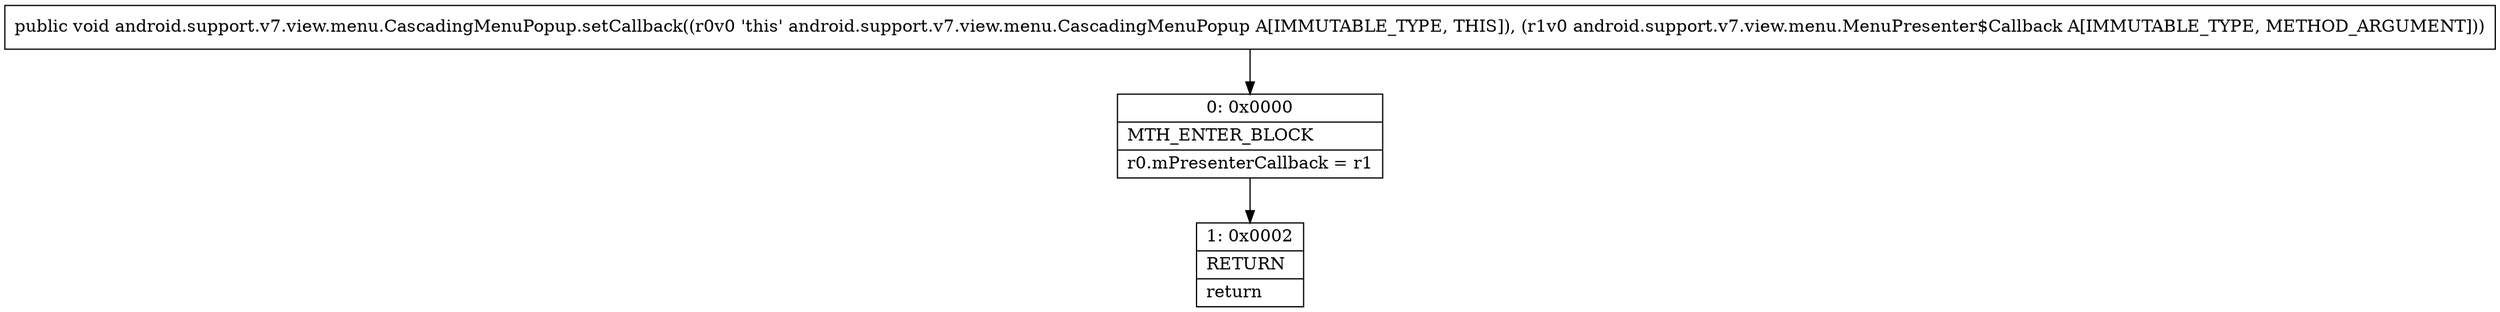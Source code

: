 digraph "CFG forandroid.support.v7.view.menu.CascadingMenuPopup.setCallback(Landroid\/support\/v7\/view\/menu\/MenuPresenter$Callback;)V" {
Node_0 [shape=record,label="{0\:\ 0x0000|MTH_ENTER_BLOCK\l|r0.mPresenterCallback = r1\l}"];
Node_1 [shape=record,label="{1\:\ 0x0002|RETURN\l|return\l}"];
MethodNode[shape=record,label="{public void android.support.v7.view.menu.CascadingMenuPopup.setCallback((r0v0 'this' android.support.v7.view.menu.CascadingMenuPopup A[IMMUTABLE_TYPE, THIS]), (r1v0 android.support.v7.view.menu.MenuPresenter$Callback A[IMMUTABLE_TYPE, METHOD_ARGUMENT])) }"];
MethodNode -> Node_0;
Node_0 -> Node_1;
}

